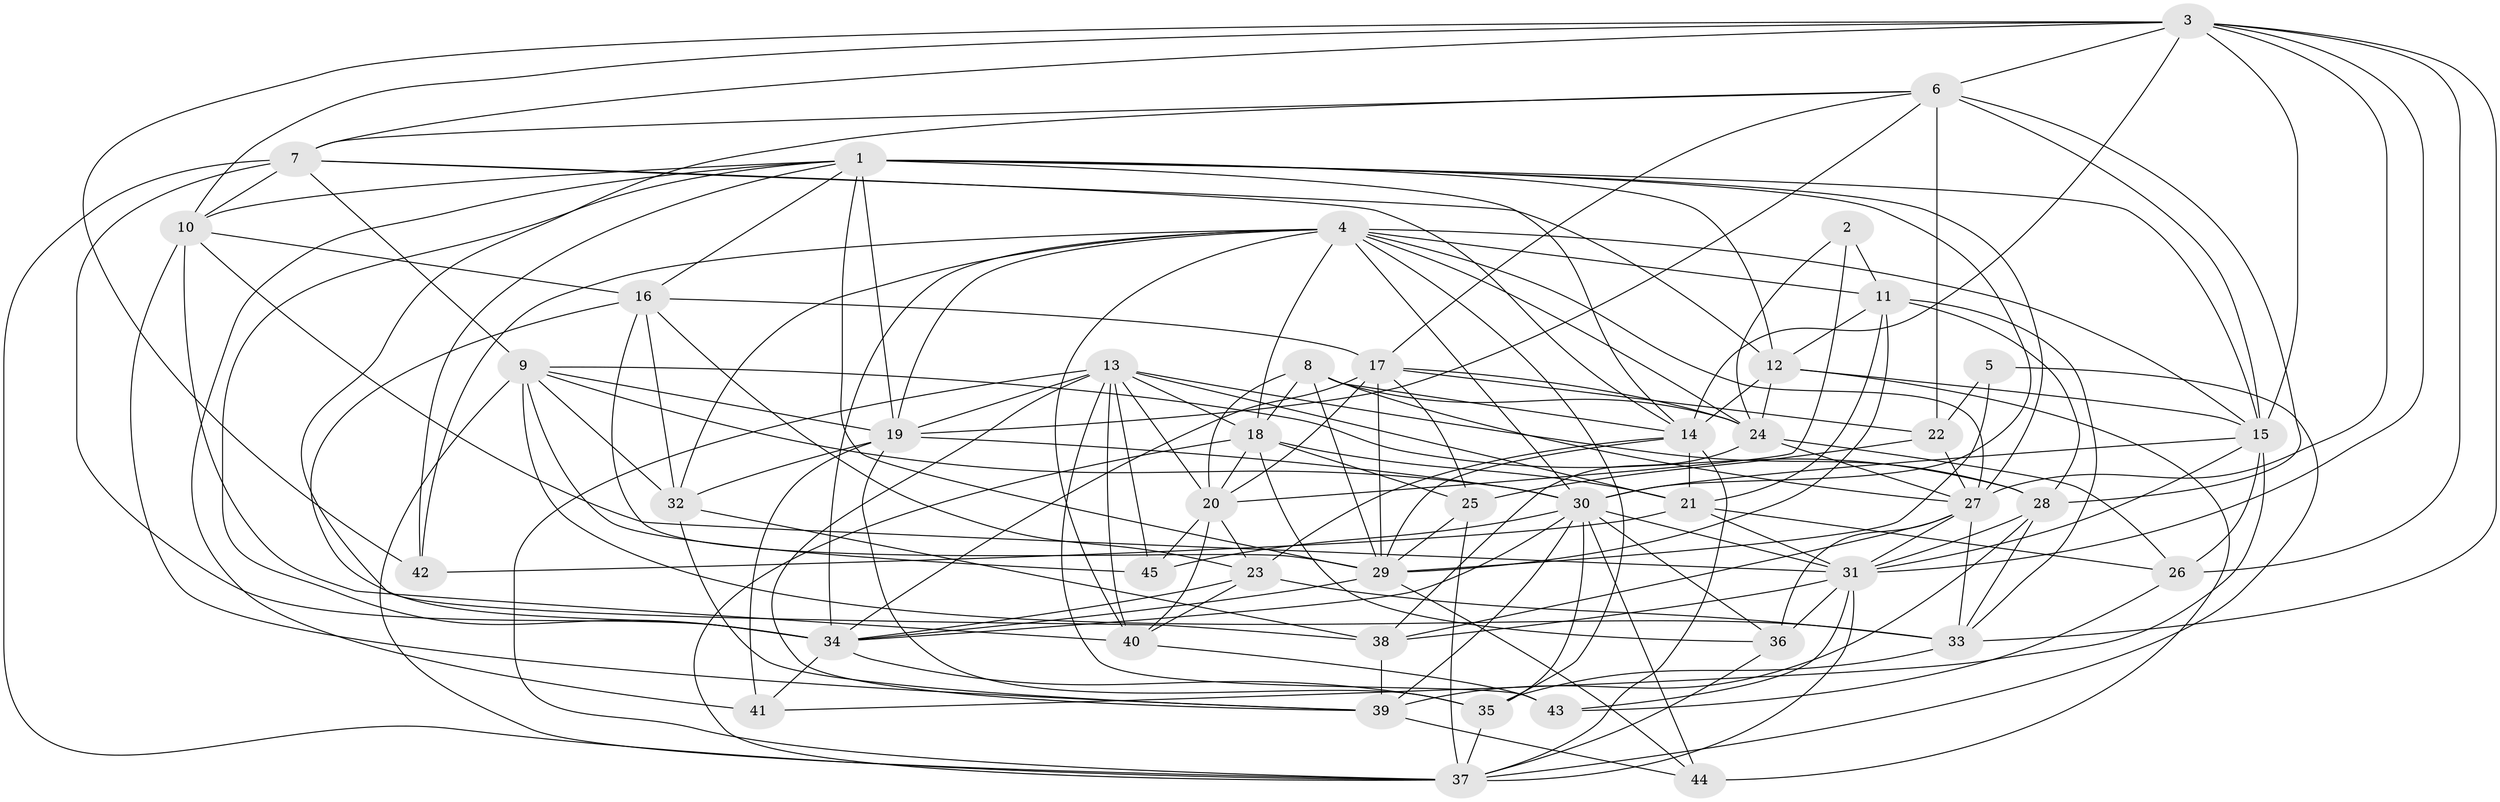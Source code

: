 // original degree distribution, {4: 1.0}
// Generated by graph-tools (version 1.1) at 2025/53/03/04/25 22:53:32]
// undirected, 45 vertices, 164 edges
graph export_dot {
  node [color=gray90,style=filled];
  1;
  2;
  3;
  4;
  5;
  6;
  7;
  8;
  9;
  10;
  11;
  12;
  13;
  14;
  15;
  16;
  17;
  18;
  19;
  20;
  21;
  22;
  23;
  24;
  25;
  26;
  27;
  28;
  29;
  30;
  31;
  32;
  33;
  34;
  35;
  36;
  37;
  38;
  39;
  40;
  41;
  42;
  43;
  44;
  45;
  1 -- 10 [weight=1.0];
  1 -- 12 [weight=1.0];
  1 -- 14 [weight=1.0];
  1 -- 15 [weight=1.0];
  1 -- 16 [weight=1.0];
  1 -- 19 [weight=1.0];
  1 -- 27 [weight=1.0];
  1 -- 29 [weight=1.0];
  1 -- 30 [weight=1.0];
  1 -- 34 [weight=1.0];
  1 -- 41 [weight=1.0];
  1 -- 42 [weight=1.0];
  2 -- 11 [weight=1.0];
  2 -- 20 [weight=1.0];
  2 -- 24 [weight=2.0];
  3 -- 6 [weight=1.0];
  3 -- 7 [weight=2.0];
  3 -- 10 [weight=1.0];
  3 -- 14 [weight=2.0];
  3 -- 15 [weight=1.0];
  3 -- 26 [weight=1.0];
  3 -- 27 [weight=1.0];
  3 -- 31 [weight=1.0];
  3 -- 33 [weight=1.0];
  3 -- 42 [weight=1.0];
  4 -- 11 [weight=1.0];
  4 -- 15 [weight=1.0];
  4 -- 18 [weight=1.0];
  4 -- 19 [weight=1.0];
  4 -- 24 [weight=1.0];
  4 -- 27 [weight=1.0];
  4 -- 30 [weight=1.0];
  4 -- 32 [weight=1.0];
  4 -- 34 [weight=1.0];
  4 -- 35 [weight=1.0];
  4 -- 40 [weight=1.0];
  4 -- 42 [weight=1.0];
  5 -- 22 [weight=1.0];
  5 -- 29 [weight=2.0];
  5 -- 37 [weight=1.0];
  6 -- 7 [weight=1.0];
  6 -- 15 [weight=1.0];
  6 -- 17 [weight=1.0];
  6 -- 19 [weight=1.0];
  6 -- 22 [weight=3.0];
  6 -- 28 [weight=1.0];
  6 -- 38 [weight=1.0];
  7 -- 9 [weight=1.0];
  7 -- 10 [weight=1.0];
  7 -- 12 [weight=1.0];
  7 -- 14 [weight=2.0];
  7 -- 34 [weight=1.0];
  7 -- 37 [weight=1.0];
  8 -- 14 [weight=1.0];
  8 -- 18 [weight=1.0];
  8 -- 20 [weight=1.0];
  8 -- 24 [weight=2.0];
  8 -- 27 [weight=1.0];
  8 -- 29 [weight=2.0];
  9 -- 19 [weight=2.0];
  9 -- 28 [weight=1.0];
  9 -- 30 [weight=1.0];
  9 -- 32 [weight=1.0];
  9 -- 33 [weight=2.0];
  9 -- 37 [weight=1.0];
  9 -- 45 [weight=1.0];
  10 -- 16 [weight=1.0];
  10 -- 31 [weight=1.0];
  10 -- 39 [weight=1.0];
  10 -- 40 [weight=2.0];
  11 -- 12 [weight=2.0];
  11 -- 21 [weight=1.0];
  11 -- 28 [weight=1.0];
  11 -- 29 [weight=1.0];
  11 -- 33 [weight=1.0];
  12 -- 14 [weight=1.0];
  12 -- 15 [weight=1.0];
  12 -- 24 [weight=1.0];
  12 -- 44 [weight=1.0];
  13 -- 18 [weight=3.0];
  13 -- 19 [weight=1.0];
  13 -- 20 [weight=1.0];
  13 -- 21 [weight=1.0];
  13 -- 28 [weight=1.0];
  13 -- 37 [weight=1.0];
  13 -- 39 [weight=1.0];
  13 -- 40 [weight=1.0];
  13 -- 43 [weight=1.0];
  13 -- 45 [weight=1.0];
  14 -- 21 [weight=2.0];
  14 -- 23 [weight=1.0];
  14 -- 29 [weight=1.0];
  14 -- 37 [weight=1.0];
  15 -- 26 [weight=2.0];
  15 -- 30 [weight=1.0];
  15 -- 31 [weight=1.0];
  15 -- 41 [weight=1.0];
  16 -- 17 [weight=1.0];
  16 -- 23 [weight=2.0];
  16 -- 29 [weight=1.0];
  16 -- 32 [weight=1.0];
  16 -- 34 [weight=1.0];
  17 -- 20 [weight=1.0];
  17 -- 22 [weight=1.0];
  17 -- 24 [weight=1.0];
  17 -- 25 [weight=1.0];
  17 -- 29 [weight=1.0];
  17 -- 34 [weight=1.0];
  18 -- 20 [weight=1.0];
  18 -- 21 [weight=1.0];
  18 -- 25 [weight=1.0];
  18 -- 36 [weight=1.0];
  18 -- 37 [weight=1.0];
  19 -- 30 [weight=1.0];
  19 -- 32 [weight=1.0];
  19 -- 35 [weight=1.0];
  19 -- 41 [weight=1.0];
  20 -- 23 [weight=2.0];
  20 -- 40 [weight=2.0];
  20 -- 45 [weight=1.0];
  21 -- 26 [weight=1.0];
  21 -- 31 [weight=1.0];
  21 -- 42 [weight=1.0];
  22 -- 25 [weight=2.0];
  22 -- 27 [weight=1.0];
  23 -- 33 [weight=1.0];
  23 -- 34 [weight=1.0];
  23 -- 40 [weight=1.0];
  24 -- 26 [weight=1.0];
  24 -- 27 [weight=1.0];
  24 -- 38 [weight=1.0];
  25 -- 29 [weight=1.0];
  25 -- 37 [weight=1.0];
  26 -- 43 [weight=1.0];
  27 -- 31 [weight=1.0];
  27 -- 33 [weight=1.0];
  27 -- 36 [weight=1.0];
  27 -- 38 [weight=1.0];
  28 -- 31 [weight=1.0];
  28 -- 33 [weight=1.0];
  28 -- 39 [weight=2.0];
  29 -- 34 [weight=1.0];
  29 -- 44 [weight=1.0];
  30 -- 31 [weight=1.0];
  30 -- 34 [weight=1.0];
  30 -- 35 [weight=1.0];
  30 -- 36 [weight=1.0];
  30 -- 39 [weight=1.0];
  30 -- 44 [weight=1.0];
  30 -- 45 [weight=1.0];
  31 -- 36 [weight=2.0];
  31 -- 37 [weight=1.0];
  31 -- 38 [weight=1.0];
  31 -- 43 [weight=1.0];
  32 -- 38 [weight=1.0];
  32 -- 39 [weight=1.0];
  33 -- 35 [weight=1.0];
  34 -- 35 [weight=1.0];
  34 -- 41 [weight=1.0];
  35 -- 37 [weight=1.0];
  36 -- 37 [weight=1.0];
  38 -- 39 [weight=1.0];
  39 -- 44 [weight=1.0];
  40 -- 43 [weight=1.0];
}
